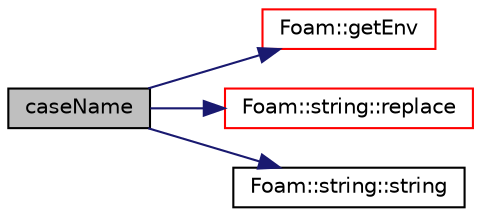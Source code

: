 digraph "caseName"
{
  bgcolor="transparent";
  edge [fontname="Helvetica",fontsize="10",labelfontname="Helvetica",labelfontsize="10"];
  node [fontname="Helvetica",fontsize="10",shape=record];
  rankdir="LR";
  Node1 [label="caseName",height=0.2,width=0.4,color="black", fillcolor="grey75", style="filled", fontcolor="black"];
  Node1 -> Node2 [color="midnightblue",fontsize="10",style="solid",fontname="Helvetica"];
  Node2 [label="Foam::getEnv",height=0.2,width=0.4,color="red",URL="$a10733.html#aa811843798d715931c4c97ff949a89f3",tooltip="Return environment variable of given name. "];
  Node1 -> Node3 [color="midnightblue",fontsize="10",style="solid",fontname="Helvetica"];
  Node3 [label="Foam::string::replace",height=0.2,width=0.4,color="red",URL="$a02458.html#a7e6adc1b53baf219bd57e7c9fa7b9f4b",tooltip="Replace first occurence of sub-string oldStr with newStr. "];
  Node1 -> Node4 [color="midnightblue",fontsize="10",style="solid",fontname="Helvetica"];
  Node4 [label="Foam::string::string",height=0.2,width=0.4,color="black",URL="$a02458.html#ac698246cbee3afc43cba80f3d9a71d69",tooltip="Construct null. "];
}
